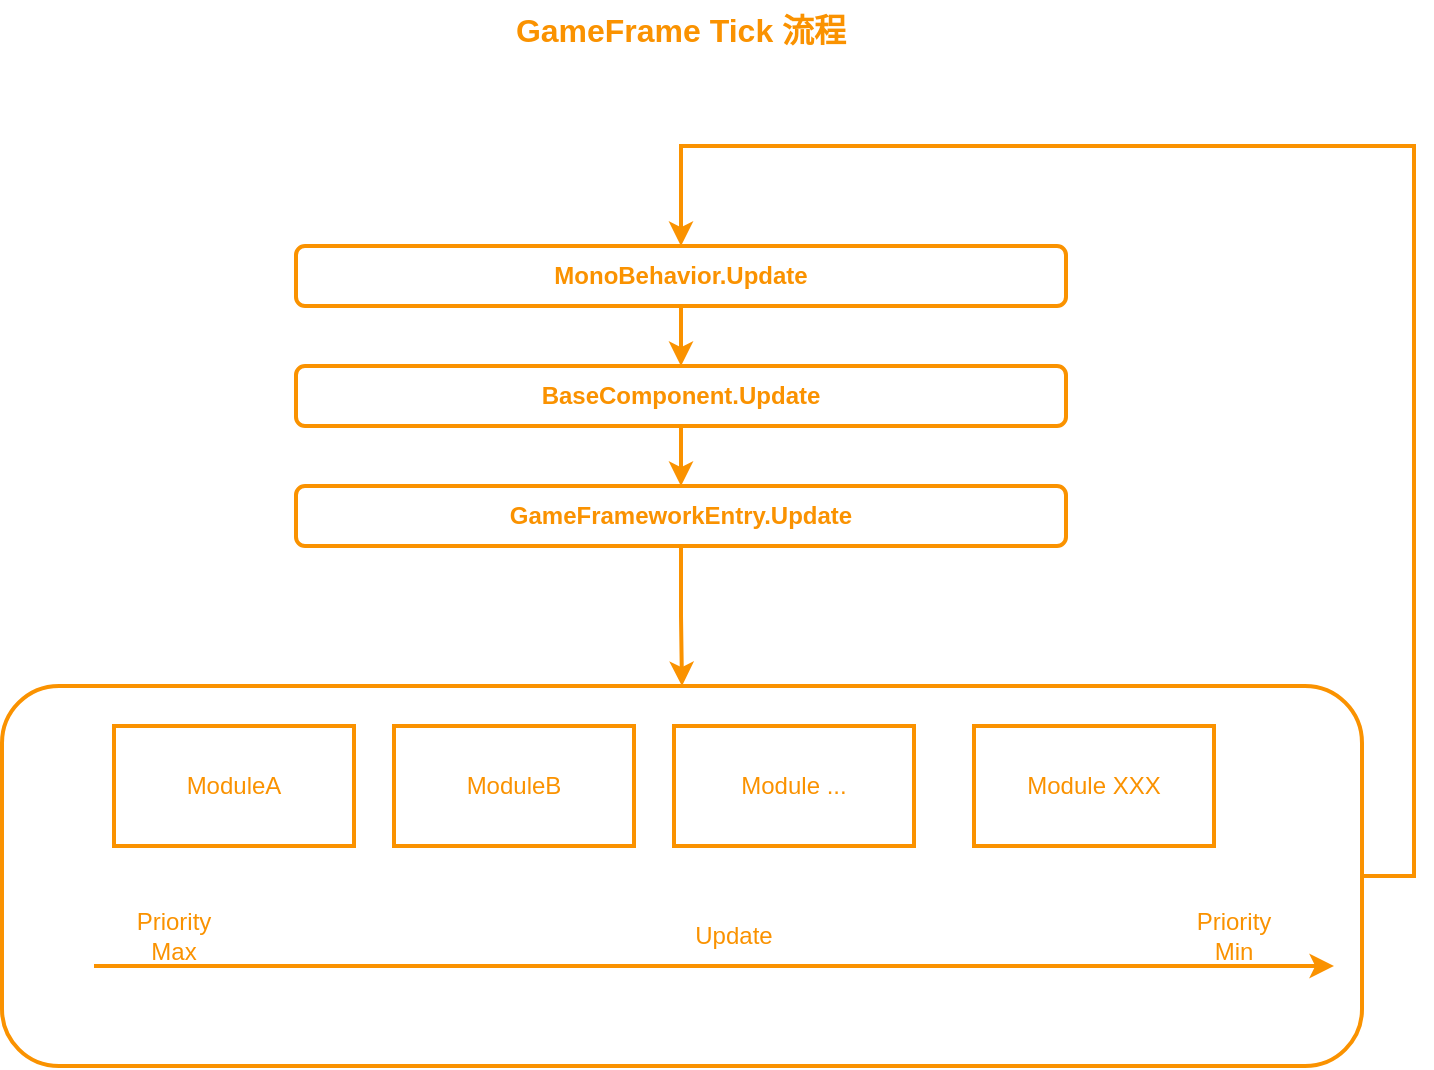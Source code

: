<mxfile version="22.1.21" type="github">
  <diagram name="第 1 页" id="Wv2GHdDbenU-RjBPxYpL">
    <mxGraphModel dx="1343" dy="707" grid="1" gridSize="10" guides="1" tooltips="1" connect="1" arrows="1" fold="1" page="1" pageScale="1" pageWidth="827" pageHeight="1169" math="0" shadow="0">
      <root>
        <mxCell id="0" />
        <mxCell id="1" parent="0" />
        <mxCell id="yr4O7Iwp1ujw8mo6jGKK-13" value="GameFrame Tick 流程" style="text;html=1;align=center;verticalAlign=middle;whiteSpace=wrap;rounded=1;labelBackgroundColor=none;fontStyle=1;fontSize=16;strokeWidth=2;fontColor=#FA9200;strokeColor=none;" vertex="1" parent="1">
          <mxGeometry x="316" y="7" width="195" height="30" as="geometry" />
        </mxCell>
        <mxCell id="yr4O7Iwp1ujw8mo6jGKK-54" value="" style="edgeStyle=orthogonalEdgeStyle;rounded=0;orthogonalLoop=1;jettySize=auto;html=1;entryX=0.5;entryY=0;entryDx=0;entryDy=0;labelBackgroundColor=none;fontColor=#FA9200;strokeWidth=2;strokeColor=#FA9200;" edge="1" parent="1" source="yr4O7Iwp1ujw8mo6jGKK-15" target="yr4O7Iwp1ujw8mo6jGKK-37">
          <mxGeometry relative="1" as="geometry" />
        </mxCell>
        <mxCell id="yr4O7Iwp1ujw8mo6jGKK-15" value="MonoBehavior.Update" style="rounded=1;whiteSpace=wrap;html=1;labelBackgroundColor=none;fontStyle=1;strokeWidth=2;fontColor=#FA9200;strokeColor=#FA9200;" vertex="1" parent="1">
          <mxGeometry x="221" y="130" width="385" height="30" as="geometry" />
        </mxCell>
        <mxCell id="yr4O7Iwp1ujw8mo6jGKK-56" value="" style="edgeStyle=orthogonalEdgeStyle;rounded=0;orthogonalLoop=1;jettySize=auto;html=1;labelBackgroundColor=none;fontColor=#FA9200;strokeWidth=2;strokeColor=#FA9200;" edge="1" parent="1" source="yr4O7Iwp1ujw8mo6jGKK-37" target="yr4O7Iwp1ujw8mo6jGKK-38">
          <mxGeometry relative="1" as="geometry" />
        </mxCell>
        <mxCell id="yr4O7Iwp1ujw8mo6jGKK-37" value="BaseComponent.Update" style="rounded=1;whiteSpace=wrap;html=1;labelBackgroundColor=none;fontStyle=1;strokeWidth=2;fontColor=#FA9200;strokeColor=#FA9200;" vertex="1" parent="1">
          <mxGeometry x="221" y="190" width="385" height="30" as="geometry" />
        </mxCell>
        <mxCell id="yr4O7Iwp1ujw8mo6jGKK-57" value="" style="edgeStyle=orthogonalEdgeStyle;rounded=0;orthogonalLoop=1;jettySize=auto;html=1;entryX=0.5;entryY=0;entryDx=0;entryDy=0;labelBackgroundColor=none;fontColor=#FA9200;strokeWidth=2;strokeColor=#FA9200;" edge="1" parent="1" source="yr4O7Iwp1ujw8mo6jGKK-38" target="yr4O7Iwp1ujw8mo6jGKK-40">
          <mxGeometry relative="1" as="geometry" />
        </mxCell>
        <mxCell id="yr4O7Iwp1ujw8mo6jGKK-38" value="GameFrameworkEntry.Update" style="rounded=1;whiteSpace=wrap;html=1;labelBackgroundColor=none;fontStyle=1;strokeWidth=2;fontColor=#FA9200;strokeColor=#FA9200;" vertex="1" parent="1">
          <mxGeometry x="221" y="250" width="385" height="30" as="geometry" />
        </mxCell>
        <mxCell id="yr4O7Iwp1ujw8mo6jGKK-40" value="" style="rounded=1;whiteSpace=wrap;html=1;labelBackgroundColor=none;fontStyle=1;strokeWidth=2;fontColor=#FA9200;strokeColor=#FA9200;" vertex="1" parent="1">
          <mxGeometry x="74" y="350" width="680" height="190" as="geometry" />
        </mxCell>
        <mxCell id="yr4O7Iwp1ujw8mo6jGKK-41" value="ModuleA" style="rounded=0;whiteSpace=wrap;html=1;labelBackgroundColor=none;strokeWidth=2;fontColor=#FA9200;strokeColor=#FA9200;" vertex="1" parent="1">
          <mxGeometry x="130" y="370" width="120" height="60" as="geometry" />
        </mxCell>
        <mxCell id="yr4O7Iwp1ujw8mo6jGKK-42" value="ModuleB" style="rounded=0;whiteSpace=wrap;html=1;labelBackgroundColor=none;strokeWidth=2;fontColor=#FA9200;strokeColor=#FA9200;" vertex="1" parent="1">
          <mxGeometry x="270" y="370" width="120" height="60" as="geometry" />
        </mxCell>
        <mxCell id="yr4O7Iwp1ujw8mo6jGKK-43" value="Module ..." style="rounded=0;whiteSpace=wrap;html=1;labelBackgroundColor=none;strokeWidth=2;fontColor=#FA9200;strokeColor=#FA9200;" vertex="1" parent="1">
          <mxGeometry x="410" y="370" width="120" height="60" as="geometry" />
        </mxCell>
        <mxCell id="yr4O7Iwp1ujw8mo6jGKK-44" value="Module XXX" style="rounded=0;whiteSpace=wrap;html=1;labelBackgroundColor=none;strokeWidth=2;fontColor=#FA9200;strokeColor=#FA9200;" vertex="1" parent="1">
          <mxGeometry x="560" y="370" width="120" height="60" as="geometry" />
        </mxCell>
        <mxCell id="yr4O7Iwp1ujw8mo6jGKK-51" value="" style="group;labelBackgroundColor=none;strokeWidth=2;fontColor=#FA9200;strokeColor=none;" vertex="1" connectable="0" parent="1">
          <mxGeometry x="120" y="460" width="620" height="30" as="geometry" />
        </mxCell>
        <mxCell id="yr4O7Iwp1ujw8mo6jGKK-46" value="" style="endArrow=classic;html=1;rounded=0;labelBackgroundColor=none;fontColor=#FA9200;strokeWidth=2;strokeColor=#FA9200;" edge="1" parent="yr4O7Iwp1ujw8mo6jGKK-51">
          <mxGeometry width="50" height="50" relative="1" as="geometry">
            <mxPoint y="30" as="sourcePoint" />
            <mxPoint x="620" y="30" as="targetPoint" />
          </mxGeometry>
        </mxCell>
        <mxCell id="yr4O7Iwp1ujw8mo6jGKK-48" value="Update" style="text;html=1;align=center;verticalAlign=middle;whiteSpace=wrap;rounded=0;labelBackgroundColor=none;strokeWidth=2;fontColor=#FA9200;strokeColor=none;" vertex="1" parent="yr4O7Iwp1ujw8mo6jGKK-51">
          <mxGeometry x="290" width="60" height="30" as="geometry" />
        </mxCell>
        <mxCell id="yr4O7Iwp1ujw8mo6jGKK-49" value="Priority Max" style="text;html=1;align=center;verticalAlign=middle;whiteSpace=wrap;rounded=0;labelBackgroundColor=none;strokeWidth=2;fontColor=#FA9200;strokeColor=none;" vertex="1" parent="yr4O7Iwp1ujw8mo6jGKK-51">
          <mxGeometry x="10" width="60" height="30" as="geometry" />
        </mxCell>
        <mxCell id="yr4O7Iwp1ujw8mo6jGKK-50" value="Priority Min" style="text;html=1;align=center;verticalAlign=middle;whiteSpace=wrap;rounded=0;labelBackgroundColor=none;strokeWidth=2;fontColor=#FA9200;strokeColor=none;" vertex="1" parent="yr4O7Iwp1ujw8mo6jGKK-51">
          <mxGeometry x="540" width="60" height="30" as="geometry" />
        </mxCell>
        <mxCell id="yr4O7Iwp1ujw8mo6jGKK-55" style="edgeStyle=orthogonalEdgeStyle;rounded=0;orthogonalLoop=1;jettySize=auto;html=1;exitX=1;exitY=0.5;exitDx=0;exitDy=0;entryX=0.5;entryY=0;entryDx=0;entryDy=0;labelBackgroundColor=none;fontColor=#FA9200;strokeWidth=2;strokeColor=#FA9200;" edge="1" parent="1" source="yr4O7Iwp1ujw8mo6jGKK-40" target="yr4O7Iwp1ujw8mo6jGKK-15">
          <mxGeometry relative="1" as="geometry">
            <mxPoint x="680" y="120" as="sourcePoint" />
            <mxPoint x="670" y="280" as="targetPoint" />
            <Array as="points">
              <mxPoint x="780" y="80" />
              <mxPoint x="414" y="80" />
            </Array>
          </mxGeometry>
        </mxCell>
      </root>
    </mxGraphModel>
  </diagram>
</mxfile>
